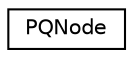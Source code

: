 digraph "Graphical Class Hierarchy"
{
 // INTERACTIVE_SVG=YES
  edge [fontname="Helvetica",fontsize="10",labelfontname="Helvetica",labelfontsize="10"];
  node [fontname="Helvetica",fontsize="10",shape=record];
  rankdir="LR";
  Node0 [label="PQNode",height=0.2,width=0.4,color="black", fillcolor="white", style="filled",URL="$classPQNode.html",tooltip="Priority Queue Node. "];
}
